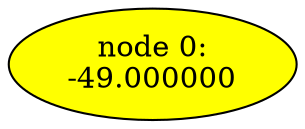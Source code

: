 digraph "output_files/simp_graph10" {
"node 0:
-49.000000";
	"node 0:
-49.000000"[style="filled",fillcolor="yellow"]
}
